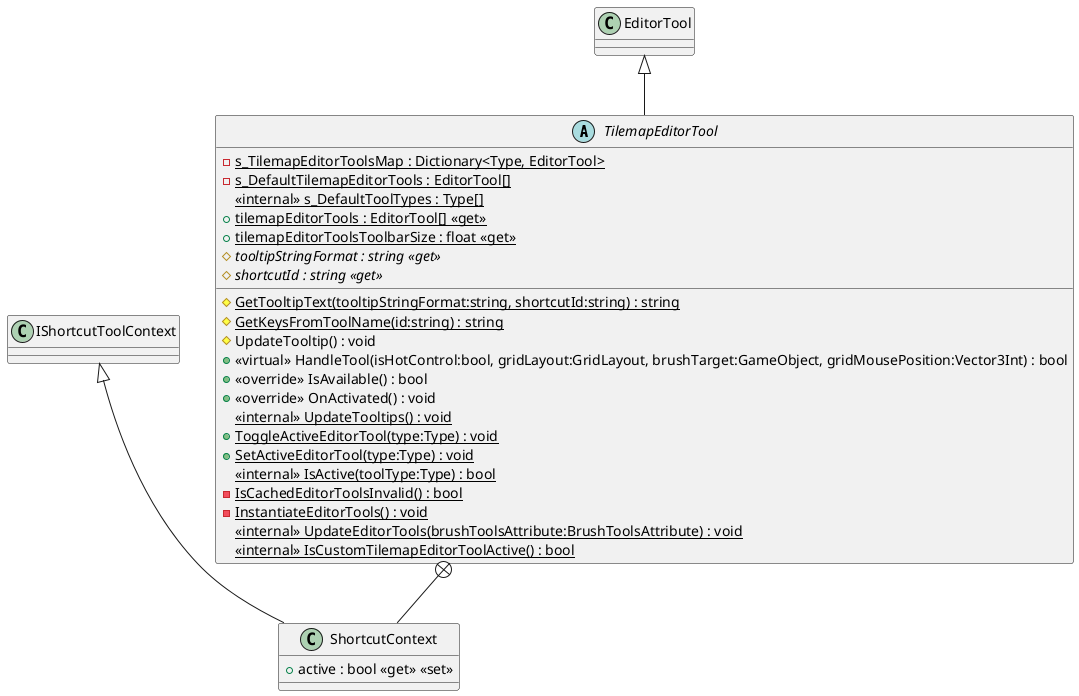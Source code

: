 @startuml
abstract class TilemapEditorTool {
    - {static} s_TilemapEditorToolsMap : Dictionary<Type, EditorTool>
    - {static} s_DefaultTilemapEditorTools : EditorTool[]
    <<internal>> {static} s_DefaultToolTypes : Type[]
    + {static} tilemapEditorTools : EditorTool[] <<get>>
    + {static} tilemapEditorToolsToolbarSize : float <<get>>
    # {abstract} tooltipStringFormat : string <<get>>
    # {abstract} shortcutId : string <<get>>
    # {static} GetTooltipText(tooltipStringFormat:string, shortcutId:string) : string
    # {static} GetKeysFromToolName(id:string) : string
    # UpdateTooltip() : void
    + <<virtual>> HandleTool(isHotControl:bool, gridLayout:GridLayout, brushTarget:GameObject, gridMousePosition:Vector3Int) : bool
    + <<override>> IsAvailable() : bool
    + <<override>> OnActivated() : void
    <<internal>> {static} UpdateTooltips() : void
    + {static} ToggleActiveEditorTool(type:Type) : void
    + {static} SetActiveEditorTool(type:Type) : void
    <<internal>> {static} IsActive(toolType:Type) : bool
    - {static} IsCachedEditorToolsInvalid() : bool
    - {static} InstantiateEditorTools() : void
    <<internal>> {static} UpdateEditorTools(brushToolsAttribute:BrushToolsAttribute) : void
    <<internal>> {static} IsCustomTilemapEditorToolActive() : bool
}
class ShortcutContext {
    + active : bool <<get>> <<set>>
}
EditorTool <|-- TilemapEditorTool
TilemapEditorTool +-- ShortcutContext
IShortcutToolContext <|-- ShortcutContext
@enduml
